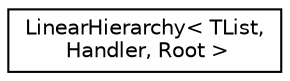 digraph "Graphical Class Hierarchy"
{
  edge [fontname="Helvetica",fontsize="10",labelfontname="Helvetica",labelfontsize="10"];
  node [fontname="Helvetica",fontsize="10",shape=record];
  rankdir="LR";
  Node1 [label="LinearHierarchy\< TList,\l Handler, Root \>",height=0.2,width=0.4,color="black", fillcolor="white", style="filled",URL="$class_linear_hierarchy.html"];
}
